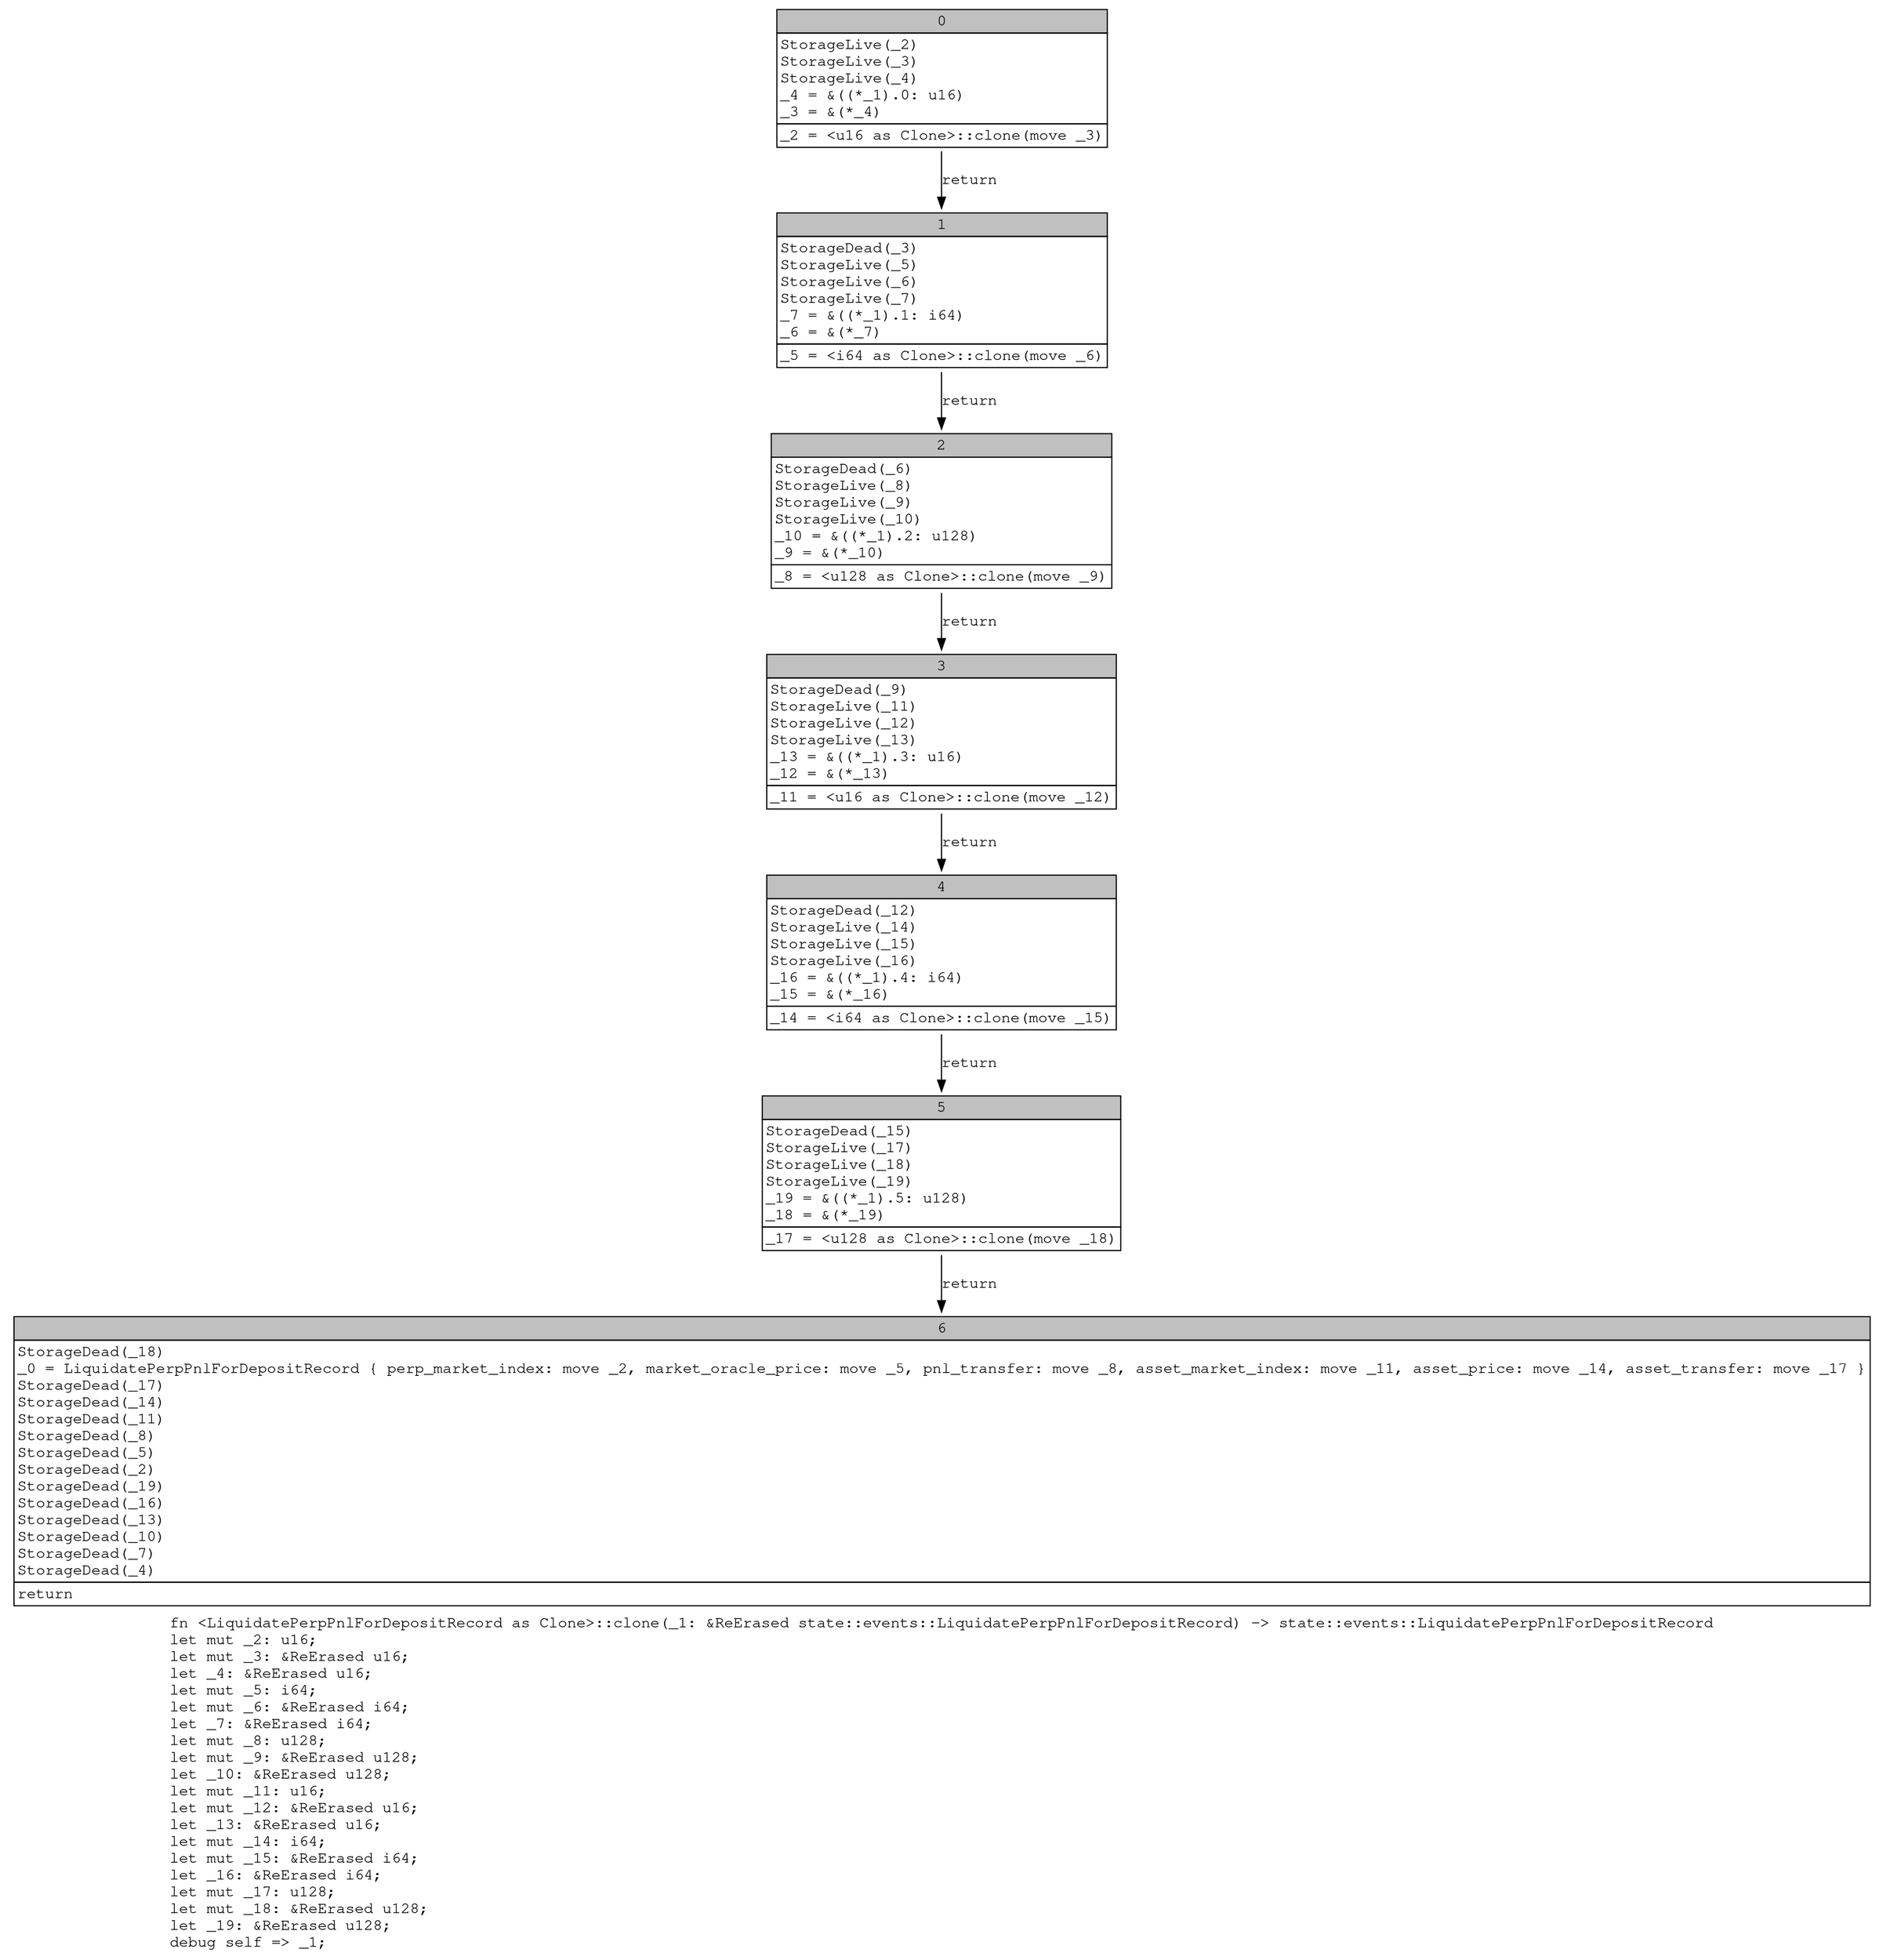 digraph Mir_0_15815 {
    graph [fontname="Courier, monospace"];
    node [fontname="Courier, monospace"];
    edge [fontname="Courier, monospace"];
    label=<fn &lt;LiquidatePerpPnlForDepositRecord as Clone&gt;::clone(_1: &amp;ReErased state::events::LiquidatePerpPnlForDepositRecord) -&gt; state::events::LiquidatePerpPnlForDepositRecord<br align="left"/>let mut _2: u16;<br align="left"/>let mut _3: &amp;ReErased u16;<br align="left"/>let _4: &amp;ReErased u16;<br align="left"/>let mut _5: i64;<br align="left"/>let mut _6: &amp;ReErased i64;<br align="left"/>let _7: &amp;ReErased i64;<br align="left"/>let mut _8: u128;<br align="left"/>let mut _9: &amp;ReErased u128;<br align="left"/>let _10: &amp;ReErased u128;<br align="left"/>let mut _11: u16;<br align="left"/>let mut _12: &amp;ReErased u16;<br align="left"/>let _13: &amp;ReErased u16;<br align="left"/>let mut _14: i64;<br align="left"/>let mut _15: &amp;ReErased i64;<br align="left"/>let _16: &amp;ReErased i64;<br align="left"/>let mut _17: u128;<br align="left"/>let mut _18: &amp;ReErased u128;<br align="left"/>let _19: &amp;ReErased u128;<br align="left"/>debug self =&gt; _1;<br align="left"/>>;
    bb0__0_15815 [shape="none", label=<<table border="0" cellborder="1" cellspacing="0"><tr><td bgcolor="gray" align="center" colspan="1">0</td></tr><tr><td align="left" balign="left">StorageLive(_2)<br/>StorageLive(_3)<br/>StorageLive(_4)<br/>_4 = &amp;((*_1).0: u16)<br/>_3 = &amp;(*_4)<br/></td></tr><tr><td align="left">_2 = &lt;u16 as Clone&gt;::clone(move _3)</td></tr></table>>];
    bb1__0_15815 [shape="none", label=<<table border="0" cellborder="1" cellspacing="0"><tr><td bgcolor="gray" align="center" colspan="1">1</td></tr><tr><td align="left" balign="left">StorageDead(_3)<br/>StorageLive(_5)<br/>StorageLive(_6)<br/>StorageLive(_7)<br/>_7 = &amp;((*_1).1: i64)<br/>_6 = &amp;(*_7)<br/></td></tr><tr><td align="left">_5 = &lt;i64 as Clone&gt;::clone(move _6)</td></tr></table>>];
    bb2__0_15815 [shape="none", label=<<table border="0" cellborder="1" cellspacing="0"><tr><td bgcolor="gray" align="center" colspan="1">2</td></tr><tr><td align="left" balign="left">StorageDead(_6)<br/>StorageLive(_8)<br/>StorageLive(_9)<br/>StorageLive(_10)<br/>_10 = &amp;((*_1).2: u128)<br/>_9 = &amp;(*_10)<br/></td></tr><tr><td align="left">_8 = &lt;u128 as Clone&gt;::clone(move _9)</td></tr></table>>];
    bb3__0_15815 [shape="none", label=<<table border="0" cellborder="1" cellspacing="0"><tr><td bgcolor="gray" align="center" colspan="1">3</td></tr><tr><td align="left" balign="left">StorageDead(_9)<br/>StorageLive(_11)<br/>StorageLive(_12)<br/>StorageLive(_13)<br/>_13 = &amp;((*_1).3: u16)<br/>_12 = &amp;(*_13)<br/></td></tr><tr><td align="left">_11 = &lt;u16 as Clone&gt;::clone(move _12)</td></tr></table>>];
    bb4__0_15815 [shape="none", label=<<table border="0" cellborder="1" cellspacing="0"><tr><td bgcolor="gray" align="center" colspan="1">4</td></tr><tr><td align="left" balign="left">StorageDead(_12)<br/>StorageLive(_14)<br/>StorageLive(_15)<br/>StorageLive(_16)<br/>_16 = &amp;((*_1).4: i64)<br/>_15 = &amp;(*_16)<br/></td></tr><tr><td align="left">_14 = &lt;i64 as Clone&gt;::clone(move _15)</td></tr></table>>];
    bb5__0_15815 [shape="none", label=<<table border="0" cellborder="1" cellspacing="0"><tr><td bgcolor="gray" align="center" colspan="1">5</td></tr><tr><td align="left" balign="left">StorageDead(_15)<br/>StorageLive(_17)<br/>StorageLive(_18)<br/>StorageLive(_19)<br/>_19 = &amp;((*_1).5: u128)<br/>_18 = &amp;(*_19)<br/></td></tr><tr><td align="left">_17 = &lt;u128 as Clone&gt;::clone(move _18)</td></tr></table>>];
    bb6__0_15815 [shape="none", label=<<table border="0" cellborder="1" cellspacing="0"><tr><td bgcolor="gray" align="center" colspan="1">6</td></tr><tr><td align="left" balign="left">StorageDead(_18)<br/>_0 = LiquidatePerpPnlForDepositRecord { perp_market_index: move _2, market_oracle_price: move _5, pnl_transfer: move _8, asset_market_index: move _11, asset_price: move _14, asset_transfer: move _17 }<br/>StorageDead(_17)<br/>StorageDead(_14)<br/>StorageDead(_11)<br/>StorageDead(_8)<br/>StorageDead(_5)<br/>StorageDead(_2)<br/>StorageDead(_19)<br/>StorageDead(_16)<br/>StorageDead(_13)<br/>StorageDead(_10)<br/>StorageDead(_7)<br/>StorageDead(_4)<br/></td></tr><tr><td align="left">return</td></tr></table>>];
    bb0__0_15815 -> bb1__0_15815 [label="return"];
    bb1__0_15815 -> bb2__0_15815 [label="return"];
    bb2__0_15815 -> bb3__0_15815 [label="return"];
    bb3__0_15815 -> bb4__0_15815 [label="return"];
    bb4__0_15815 -> bb5__0_15815 [label="return"];
    bb5__0_15815 -> bb6__0_15815 [label="return"];
}
